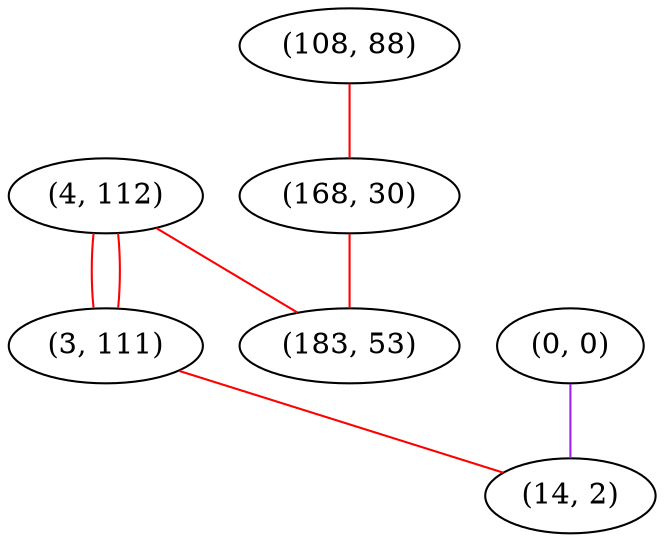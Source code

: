 graph "" {
"(4, 112)";
"(3, 111)";
"(0, 0)";
"(108, 88)";
"(168, 30)";
"(183, 53)";
"(14, 2)";
"(4, 112)" -- "(3, 111)"  [color=red, key=0, weight=1];
"(4, 112)" -- "(3, 111)"  [color=red, key=1, weight=1];
"(4, 112)" -- "(183, 53)"  [color=red, key=0, weight=1];
"(3, 111)" -- "(14, 2)"  [color=red, key=0, weight=1];
"(0, 0)" -- "(14, 2)"  [color=purple, key=0, weight=4];
"(108, 88)" -- "(168, 30)"  [color=red, key=0, weight=1];
"(168, 30)" -- "(183, 53)"  [color=red, key=0, weight=1];
}
